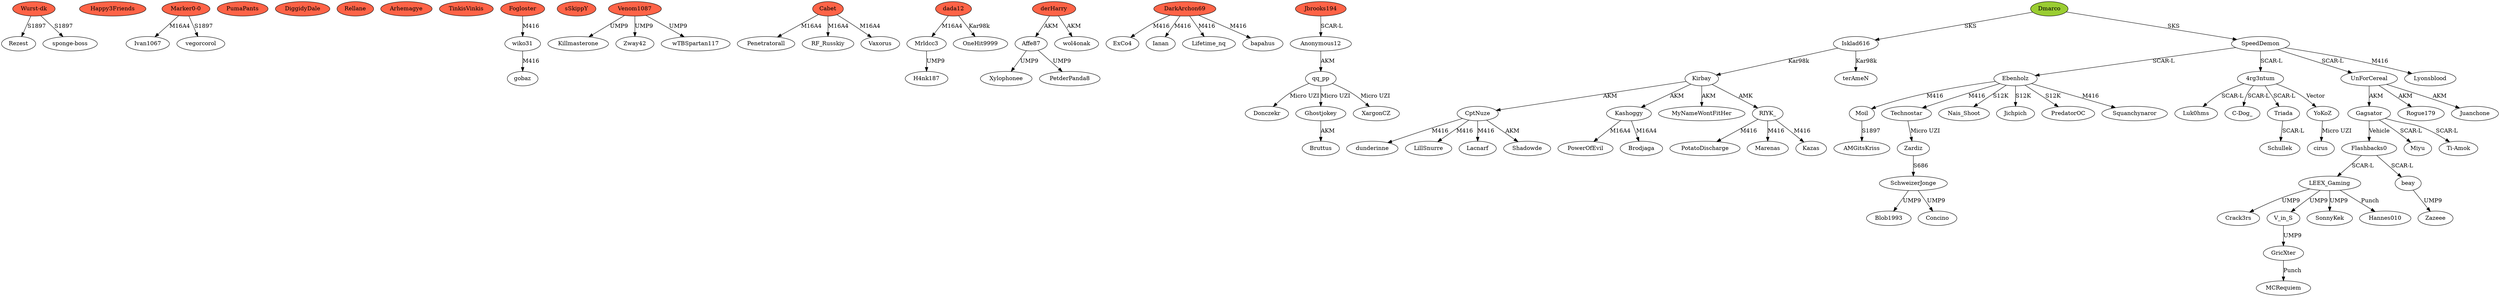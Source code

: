 digraph {
	"Wurst-dk" [style=filled fillcolor="tomato"];
	"Happy3Friends" [style=filled fillcolor="tomato"];
	"Marker0-0" [style=filled fillcolor="tomato"];
	"PumaPants" [style=filled fillcolor="tomato"];
	"DiggidyDale" [style=filled fillcolor="tomato"];
	"Rellane" [style=filled fillcolor="tomato"];
	"Arhemagye" [style=filled fillcolor="tomato"];
	"TinkisVinkis" [style=filled fillcolor="tomato"];
	"Fogloster" [style=filled fillcolor="tomato"];
	"sSkippY" [style=filled fillcolor="tomato"];
	"Venom1087" [style=filled fillcolor="tomato"];
	"Cabet" [style=filled fillcolor="tomato"];
	"dada12" [style=filled fillcolor="tomato"];
	"derHarry" [style=filled fillcolor="tomato"];
	"DarkArchon69" [style=filled fillcolor="tomato"];
	"Jbrooks194" [style=filled fillcolor="tomato"];
	"Dmarco" [style=filled fillcolor="yellowgreen"];
	"LEEX_Gaming" -> "Crack3rs" [label="UMP9"];
	"SchweizerJonge" -> "Blob1993" [label="UMP9"];
	"Marker0-0" -> "Ivan1067" [label="M16A4"];
	"GricXter" -> "MCRequiem" [label="Punch"];
	"SchweizerJonge" -> "Concino" [label="UMP9"];
	"V_in_S" -> "GricXter" [label="UMP9"];
	"LEEX_Gaming" -> "V_in_S" [label="UMP9"];
	"CptNuze" -> "dunderinne" [label="M416"];
	"qq_pp" -> "Donczekr" [label="Micro UZI"];
	"Moil" -> "AMGitsKriss" [label="S1897"];
	"Marker0-0" -> "vegorcorol" [label="S1897"];
	"Ghostjokey" -> "Bruttus" [label="AKM"];
	"beay" -> "Zazeee" [label="UMP9"];
	"Zardiz" -> "SchweizerJonge" [label="S686"];
	"Technostar" -> "Zardiz" [label="Micro UZI"];
	"CptNuze" -> "LillSnurre" [label="M416"];
	"CptNuze" -> "Lacnarf" [label="M416"];
	"LEEX_Gaming" -> "SonnyKek" [label="UMP9"];
	"Flashbacks0" -> "beay" [label="SCAR-L"];
	"wiko31" -> "gobaz" [label="M416"];
	"LEEX_Gaming" -> "Hannes010" [label="Punch"];
	"Fogloster" -> "wiko31" [label="M416"];
	"Flashbacks0" -> "LEEX_Gaming" [label="SCAR-L"];
	"qq_pp" -> "Ghostjokey" [label="Micro UZI"];
	"qq_pp" -> "XargonCZ" [label="Micro UZI"];
	"Wurst-dk" -> "Rezest" [label="S1897"];
	"Kashoggy" -> "PowerOfEvil" [label="M16A4"];
	"Wurst-dk" -> "sponge-boss" [label="S1897"];
	"Ebenholz" -> "Nais_Shoot" [label="S12K"];
	"Kashoggy" -> "Brodjaga" [label="M16A4"];
	"Ebenholz" -> "Jichpich" [label="S12K"];
	"4rg3ntum" -> "Luk0hms" [label="SCAR-L"];
	"4rg3ntum" -> "C-Dog_" [label="SCAR-L"];
	"Triada" -> "Schullek" [label="SCAR-L"];
	"Gagsator" -> "Miyu" [label="SCAR-L"];
	"Gagsator" -> "Ti-Amok" [label="SCAR-L"];
	"Affe87" -> "Xylophonee" [label="UMP9"];
	"Affe87" -> "PetderPanda8" [label="UMP9"];
	"CptNuze" -> "Shadowde" [label="AKM"];
	"Cabet" -> "Penetratorall" [label="M16A4"];
	"UnForCereal" -> "Rogue179" [label="AKM"];
	"Gagsator" -> "Flashbacks0" [label="Vehicle"];
	"Ebenholz" -> "Technostar" [label="M416"];
	"YoKoZ" -> "cirus" [label="Micro UZI"];
	"Ebenholz" -> "PredatorOC" [label="S12K"];
	"Kirbay" -> "MyNameWontFitHer" [label="AKM"];
	"RIYK_" -> "PotatoDischarge" [label="M416"];
	"Ebenholz" -> "Moil" [label="M416"];
	"Ebenholz" -> "Squanchynaror" [label="M416"];
	"Venom1087" -> "Killmasterone" [label="UMP9"];
	"Venom1087" -> "Zway42" [label="UMP9"];
	"Venom1087" -> "wTBSpartan117" [label="UMP9"];
	"Cabet" -> "RF_Russkiy" [label="M16A4"];
	"UnForCereal" -> "Gagsator" [label="AKM"];
	"DarkArchon69" -> "ExCo4" [label="M416"];
	"Isklad616" -> "terAmeN" [label="Kar98k"];
	"UnForCereal" -> "Juanchone" [label="AKM"];
	"RIYK_" -> "Marenas" [label="M416"];
	"Anonymous12" -> "qq_pp" [label="AKM"];
	"RIYK_" -> "Kazas" [label="M416"];
	"Mrldcc3" -> "H4nk187" [label="UMP9"];
	"DarkArchon69" -> "Ianan" [label="M416"];
	"dada12" -> "OneHit9999" [label="Kar98k"];
	"Cabet" -> "Vaxorus" [label="M16A4"];
	"derHarry" -> "Affe87" [label="AKM"];
	"DarkArchon69" -> "Lifetime_nq" [label="M416"];
	"DarkArchon69" -> "bapahus" [label="M416"];
	"Kirbay" -> "CptNuze" [label="AKM"];
	"4rg3ntum" -> "Triada" [label="SCAR-L"];
	"4rg3ntum" -> "YoKoZ" [label="Vector"];
	"derHarry" -> "wol4onak" [label="AKM"];
	"dada12" -> "Mrldcc3" [label="M16A4"];
	"Jbrooks194" -> "Anonymous12" [label="SCAR-L"];
	"SpeedDemon" -> "UnForCereal" [label="SCAR-L"];
	"SpeedDemon" -> "4rg3ntum" [label="SCAR-L"];
	"SpeedDemon" -> "Ebenholz" [label="SCAR-L"];
	"Kirbay" -> "Kashoggy" [label="AKM"];
	"Kirbay" -> "RIYK_" [label="AMK"];
	"Isklad616" -> "Kirbay" [label="Kar98k"];
	"SpeedDemon" -> "Lyonsblood" [label="M416"];
	"Dmarco" -> "SpeedDemon" [label="SKS"];
	"Dmarco" -> "Isklad616" [label="SKS"];
}